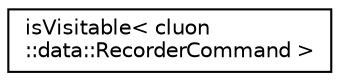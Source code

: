 digraph "Graphical Class Hierarchy"
{
 // LATEX_PDF_SIZE
  edge [fontname="Helvetica",fontsize="10",labelfontname="Helvetica",labelfontsize="10"];
  node [fontname="Helvetica",fontsize="10",shape=record];
  rankdir="LR";
  Node0 [label="isVisitable\< cluon\l::data::RecorderCommand \>",height=0.2,width=0.4,color="black", fillcolor="white", style="filled",URL="$structisVisitable_3_01cluon_1_1data_1_1RecorderCommand_01_4.html",tooltip=" "];
}
